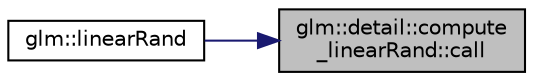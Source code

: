 digraph "glm::detail::compute_linearRand::call"
{
 // LATEX_PDF_SIZE
  edge [fontname="Helvetica",fontsize="10",labelfontname="Helvetica",labelfontsize="10"];
  node [fontname="Helvetica",fontsize="10",shape=record];
  rankdir="RL";
  Node1 [label="glm::detail::compute\l_linearRand::call",height=0.2,width=0.4,color="black", fillcolor="grey75", style="filled", fontcolor="black",tooltip=" "];
  Node1 -> Node2 [dir="back",color="midnightblue",fontsize="10",style="solid",fontname="Helvetica"];
  Node2 [label="glm::linearRand",height=0.2,width=0.4,color="black", fillcolor="white", style="filled",URL="$namespaceglm.html#ad60fbcaa8da896b6f2cdd0aa302b96a4",tooltip=" "];
}
